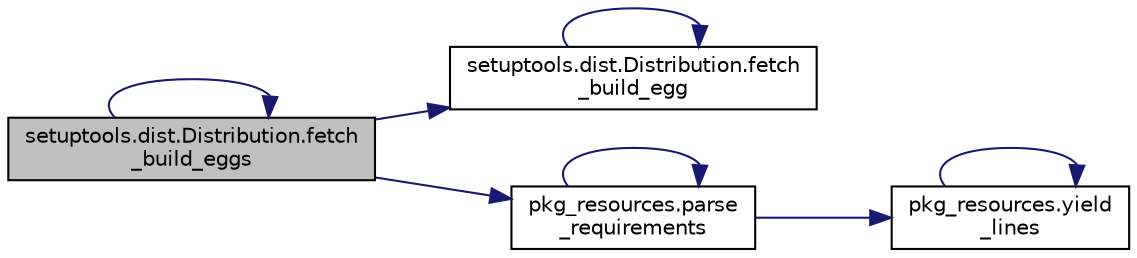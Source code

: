 digraph "setuptools.dist.Distribution.fetch_build_eggs"
{
 // LATEX_PDF_SIZE
  edge [fontname="Helvetica",fontsize="10",labelfontname="Helvetica",labelfontsize="10"];
  node [fontname="Helvetica",fontsize="10",shape=record];
  rankdir="LR";
  Node1 [label="setuptools.dist.Distribution.fetch\l_build_eggs",height=0.2,width=0.4,color="black", fillcolor="grey75", style="filled", fontcolor="black",tooltip=" "];
  Node1 -> Node2 [color="midnightblue",fontsize="10",style="solid",fontname="Helvetica"];
  Node2 [label="setuptools.dist.Distribution.fetch\l_build_egg",height=0.2,width=0.4,color="black", fillcolor="white", style="filled",URL="$d0/d9f/classsetuptools_1_1dist_1_1_distribution.html#a17bce0b77bfb0a4d06aa9422f1e5e0bf",tooltip=" "];
  Node2 -> Node2 [color="midnightblue",fontsize="10",style="solid",fontname="Helvetica"];
  Node1 -> Node1 [color="midnightblue",fontsize="10",style="solid",fontname="Helvetica"];
  Node1 -> Node3 [color="midnightblue",fontsize="10",style="solid",fontname="Helvetica"];
  Node3 [label="pkg_resources.parse\l_requirements",height=0.2,width=0.4,color="black", fillcolor="white", style="filled",URL="$d0/de1/namespacepkg__resources.html#a2f0871c15153dc97a4a5b22c363a541e",tooltip=" "];
  Node3 -> Node3 [color="midnightblue",fontsize="10",style="solid",fontname="Helvetica"];
  Node3 -> Node4 [color="midnightblue",fontsize="10",style="solid",fontname="Helvetica"];
  Node4 [label="pkg_resources.yield\l_lines",height=0.2,width=0.4,color="black", fillcolor="white", style="filled",URL="$d0/de1/namespacepkg__resources.html#a0eafea5b96ff98a74cd3340af8bc1cc6",tooltip=" "];
  Node4 -> Node4 [color="midnightblue",fontsize="10",style="solid",fontname="Helvetica"];
}
